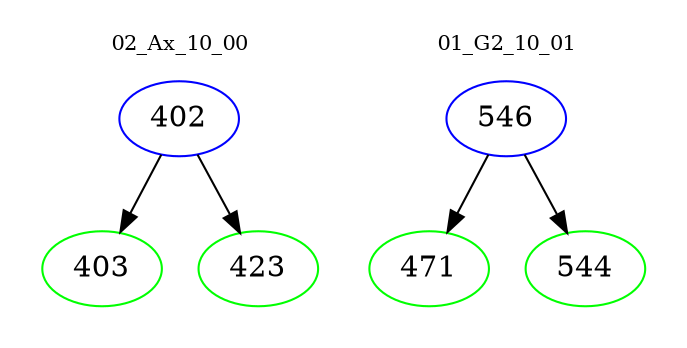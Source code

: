 digraph{
subgraph cluster_0 {
color = white
label = "02_Ax_10_00";
fontsize=10;
T0_402 [label="402", color="blue"]
T0_402 -> T0_403 [color="black"]
T0_403 [label="403", color="green"]
T0_402 -> T0_423 [color="black"]
T0_423 [label="423", color="green"]
}
subgraph cluster_1 {
color = white
label = "01_G2_10_01";
fontsize=10;
T1_546 [label="546", color="blue"]
T1_546 -> T1_471 [color="black"]
T1_471 [label="471", color="green"]
T1_546 -> T1_544 [color="black"]
T1_544 [label="544", color="green"]
}
}
